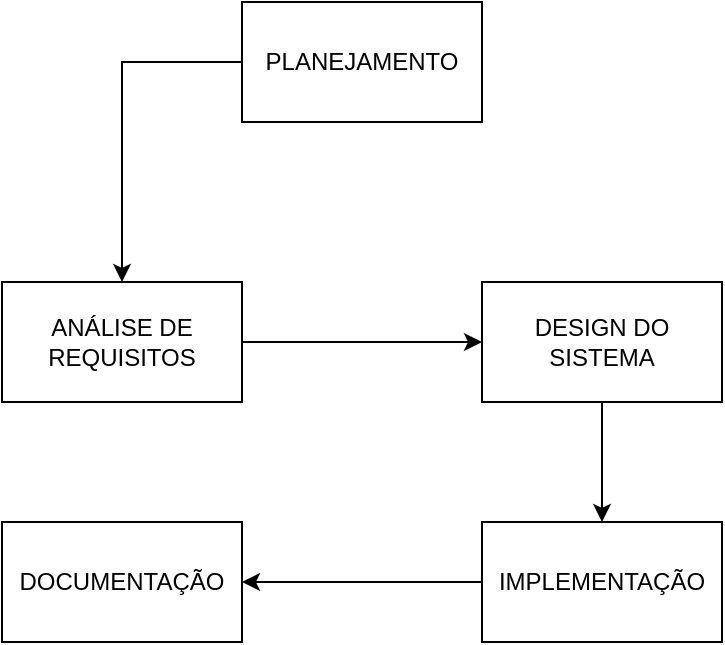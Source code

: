 <mxfile version="24.6.4" type="github">
  <diagram name="Página-1" id="tzSKWXKj9MPAAXUtRLmW">
    <mxGraphModel dx="472" dy="819" grid="1" gridSize="10" guides="1" tooltips="1" connect="1" arrows="1" fold="1" page="1" pageScale="1" pageWidth="827" pageHeight="1169" math="0" shadow="0">
      <root>
        <mxCell id="0" />
        <mxCell id="1" parent="0" />
        <mxCell id="YmsVcec4lVcfmQ8DGnoq-6" style="edgeStyle=orthogonalEdgeStyle;rounded=0;orthogonalLoop=1;jettySize=auto;html=1;" edge="1" parent="1" source="YmsVcec4lVcfmQ8DGnoq-1" target="YmsVcec4lVcfmQ8DGnoq-2">
          <mxGeometry relative="1" as="geometry">
            <mxPoint x="80" y="210" as="targetPoint" />
            <Array as="points">
              <mxPoint x="100" y="210" />
            </Array>
          </mxGeometry>
        </mxCell>
        <mxCell id="YmsVcec4lVcfmQ8DGnoq-1" value="PLANEJAMENTO" style="rounded=0;whiteSpace=wrap;html=1;" vertex="1" parent="1">
          <mxGeometry x="160" y="180" width="120" height="60" as="geometry" />
        </mxCell>
        <mxCell id="YmsVcec4lVcfmQ8DGnoq-7" style="edgeStyle=orthogonalEdgeStyle;rounded=0;orthogonalLoop=1;jettySize=auto;html=1;entryX=0;entryY=0.5;entryDx=0;entryDy=0;" edge="1" parent="1" source="YmsVcec4lVcfmQ8DGnoq-2" target="YmsVcec4lVcfmQ8DGnoq-3">
          <mxGeometry relative="1" as="geometry" />
        </mxCell>
        <mxCell id="YmsVcec4lVcfmQ8DGnoq-2" value="ANÁLISE DE REQUISITOS" style="rounded=0;whiteSpace=wrap;html=1;" vertex="1" parent="1">
          <mxGeometry x="40" y="320" width="120" height="60" as="geometry" />
        </mxCell>
        <mxCell id="YmsVcec4lVcfmQ8DGnoq-8" style="edgeStyle=orthogonalEdgeStyle;rounded=0;orthogonalLoop=1;jettySize=auto;html=1;entryX=0.5;entryY=0;entryDx=0;entryDy=0;" edge="1" parent="1" source="YmsVcec4lVcfmQ8DGnoq-3" target="YmsVcec4lVcfmQ8DGnoq-4">
          <mxGeometry relative="1" as="geometry" />
        </mxCell>
        <mxCell id="YmsVcec4lVcfmQ8DGnoq-3" value="DESIGN DO SISTEMA" style="rounded=0;whiteSpace=wrap;html=1;" vertex="1" parent="1">
          <mxGeometry x="280" y="320" width="120" height="60" as="geometry" />
        </mxCell>
        <mxCell id="YmsVcec4lVcfmQ8DGnoq-9" style="edgeStyle=orthogonalEdgeStyle;rounded=0;orthogonalLoop=1;jettySize=auto;html=1;entryX=1;entryY=0.5;entryDx=0;entryDy=0;" edge="1" parent="1" source="YmsVcec4lVcfmQ8DGnoq-4" target="YmsVcec4lVcfmQ8DGnoq-5">
          <mxGeometry relative="1" as="geometry" />
        </mxCell>
        <mxCell id="YmsVcec4lVcfmQ8DGnoq-4" value="IMPLEMENTAÇÃO" style="rounded=0;whiteSpace=wrap;html=1;" vertex="1" parent="1">
          <mxGeometry x="280" y="440" width="120" height="60" as="geometry" />
        </mxCell>
        <mxCell id="YmsVcec4lVcfmQ8DGnoq-5" value="DOCUMENTAÇÃO" style="rounded=0;whiteSpace=wrap;html=1;" vertex="1" parent="1">
          <mxGeometry x="40" y="440" width="120" height="60" as="geometry" />
        </mxCell>
      </root>
    </mxGraphModel>
  </diagram>
</mxfile>

